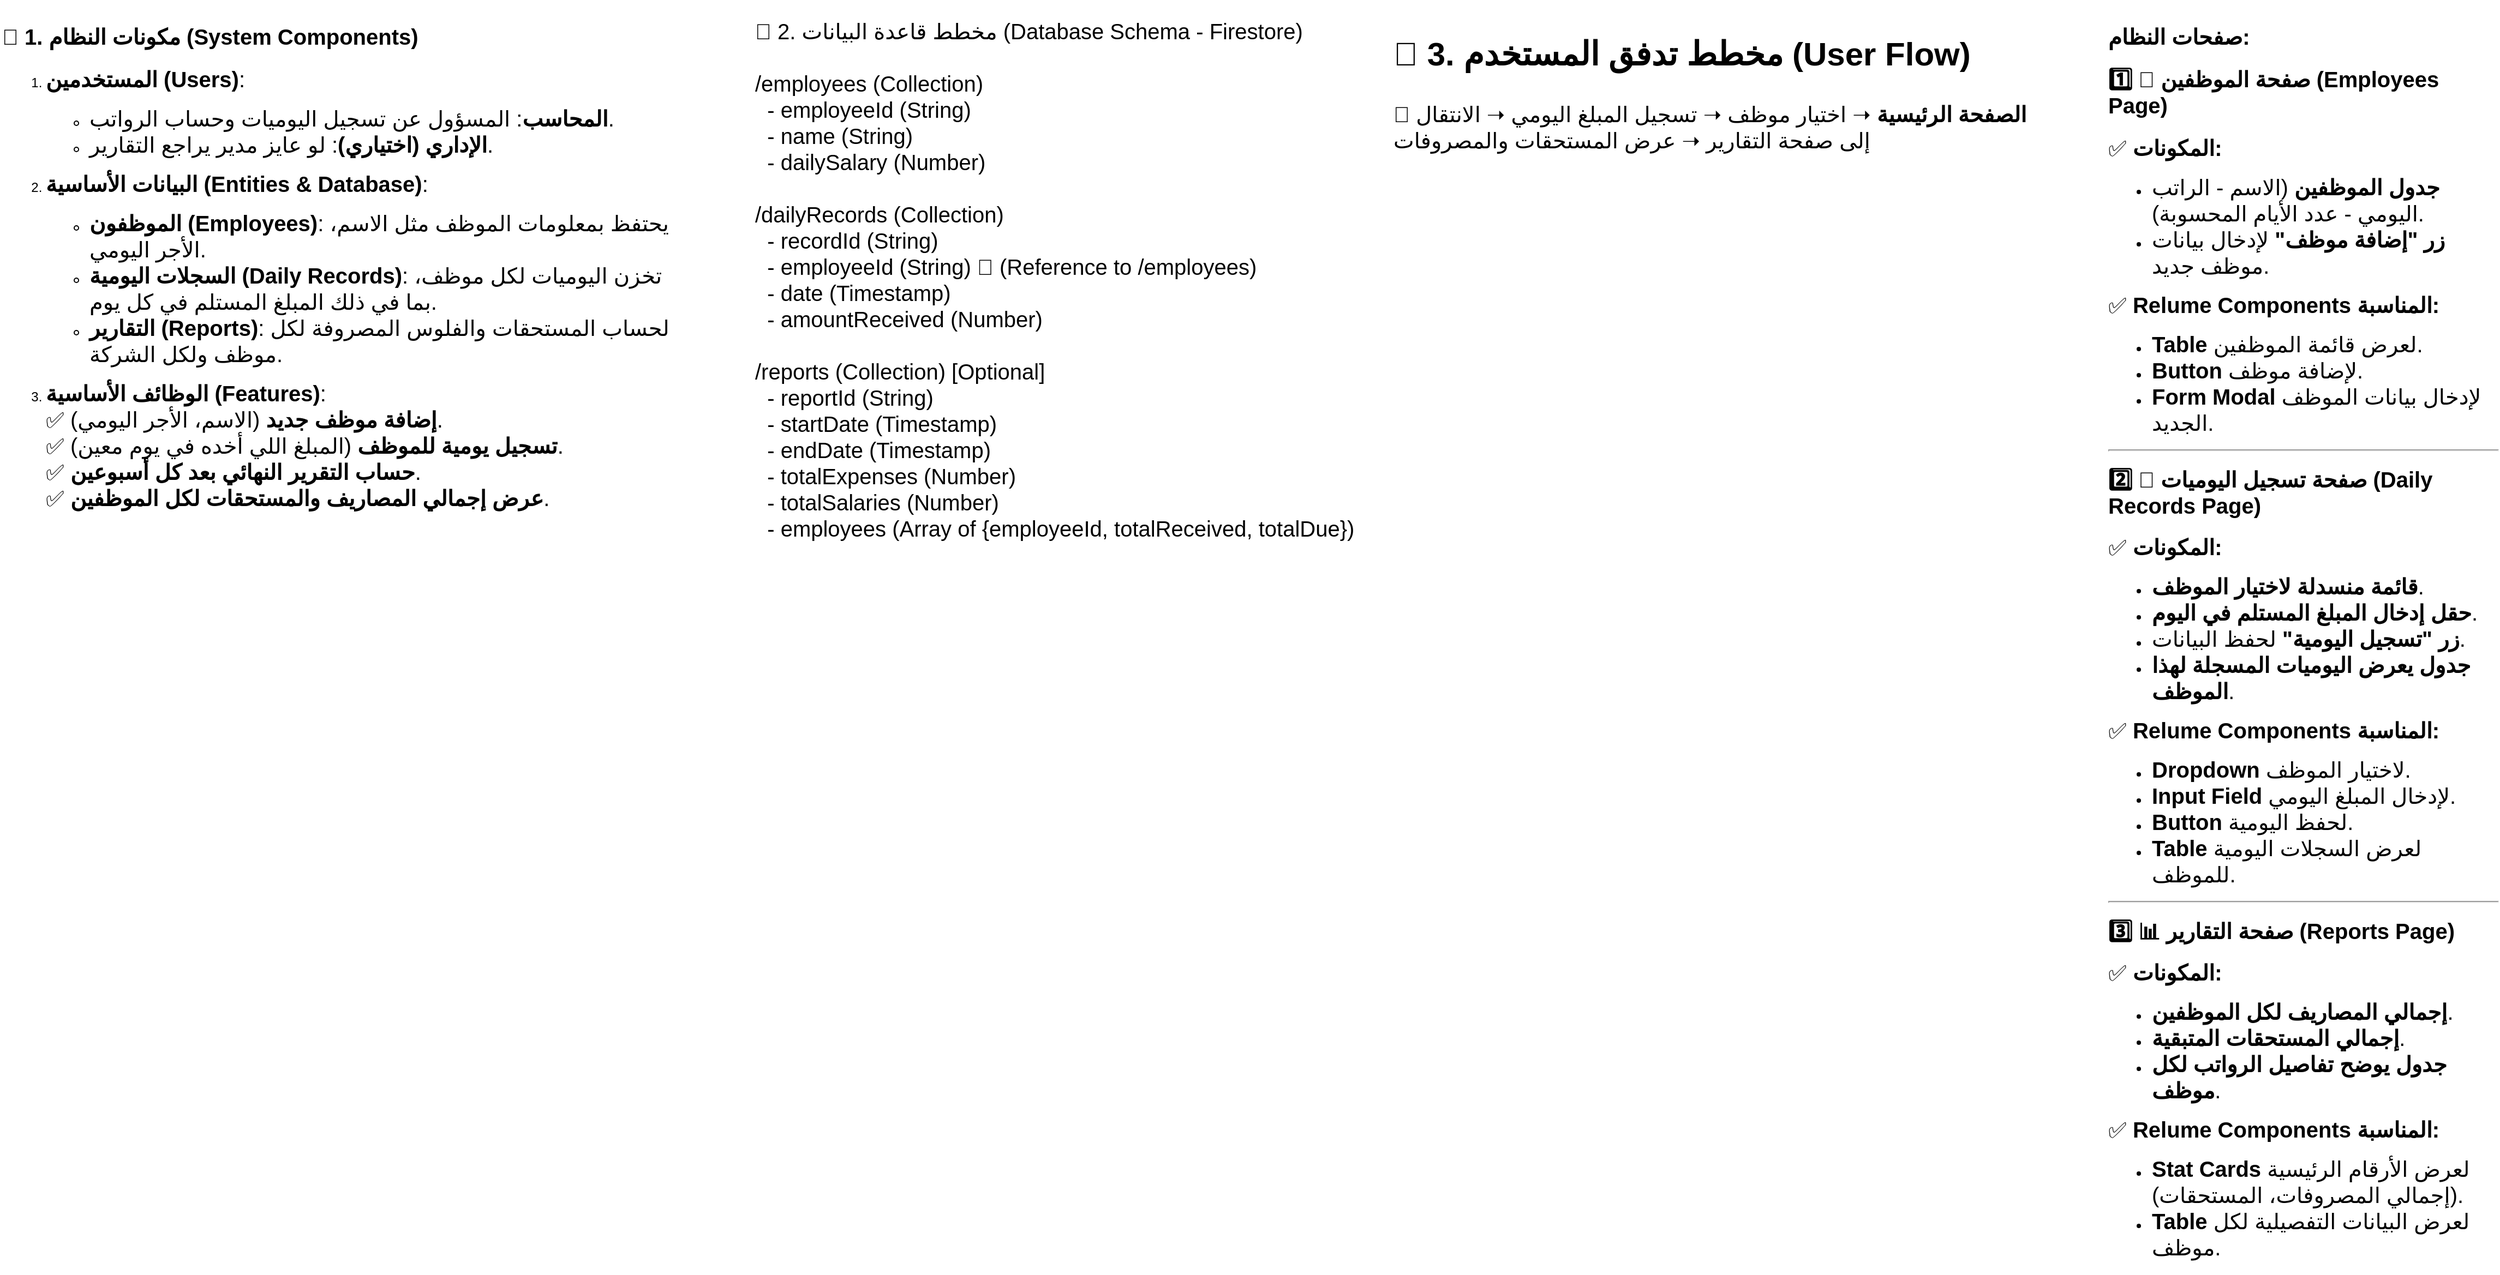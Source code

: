 <mxfile version="26.0.15">
  <diagram name="Page-1" id="oQL69W3khTOctAERyfO5">
    <mxGraphModel dx="1221" dy="599" grid="1" gridSize="10" guides="1" tooltips="1" connect="1" arrows="1" fold="1" page="1" pageScale="1" pageWidth="850" pageHeight="1100" math="0" shadow="0">
      <root>
        <mxCell id="0" />
        <mxCell id="1" parent="0" />
        <mxCell id="tFMe2BVRG-rV2HACEoZ4-1" value="&lt;h2 data-start=&quot;173&quot; data-end=&quot;219&quot;&gt;&lt;strong data-start=&quot;176&quot; data-end=&quot;219&quot;&gt;&lt;font style=&quot;font-size: 20px;&quot;&gt;📌 1. مكونات النظام (System Components)&lt;/font&gt;&lt;/strong&gt;&lt;/h2&gt;&lt;ol data-start=&quot;220&quot; data-end=&quot;945&quot;&gt;&lt;li data-start=&quot;220&quot; data-end=&quot;368&quot;&gt;&lt;p data-start=&quot;223&quot; data-end=&quot;248&quot;&gt;&lt;font style=&quot;font-size: 20px;&quot;&gt;&lt;strong data-start=&quot;223&quot; data-end=&quot;245&quot;&gt;المستخدمين (Users)&lt;/strong&gt;:&lt;/font&gt;&lt;/p&gt;&lt;ul data-start=&quot;252&quot; data-end=&quot;368&quot;&gt;&lt;li data-start=&quot;252&quot; data-end=&quot;309&quot;&gt;&lt;font style=&quot;font-size: 20px;&quot;&gt;&lt;strong data-start=&quot;254&quot; data-end=&quot;265&quot;&gt;المحاسب&lt;/strong&gt;: المسؤول عن تسجيل اليوميات وحساب الرواتب.&lt;/font&gt;&lt;/li&gt;&lt;li data-start=&quot;313&quot; data-end=&quot;368&quot;&gt;&lt;font style=&quot;font-size: 20px;&quot;&gt;&lt;strong data-start=&quot;315&quot; data-end=&quot;336&quot;&gt;الإداري (اختياري)&lt;/strong&gt;: لو عايز مدير يراجع التقارير.&lt;/font&gt;&lt;/li&gt;&lt;/ul&gt;&lt;/li&gt;&lt;li data-start=&quot;370&quot; data-end=&quot;690&quot;&gt;&lt;p data-start=&quot;373&quot; data-end=&quot;419&quot;&gt;&lt;font style=&quot;font-size: 20px;&quot;&gt;&lt;strong data-start=&quot;373&quot; data-end=&quot;416&quot;&gt;البيانات الأساسية (Entities &amp;amp; Database)&lt;/strong&gt;:&lt;/font&gt;&lt;/p&gt;&lt;ul data-start=&quot;423&quot; data-end=&quot;690&quot;&gt;&lt;li data-start=&quot;423&quot; data-end=&quot;499&quot;&gt;&lt;font style=&quot;font-size: 20px;&quot;&gt;&lt;strong data-start=&quot;425&quot; data-end=&quot;449&quot;&gt;الموظفون (Employees)&lt;/strong&gt;: يحتفظ بمعلومات الموظف مثل الاسم، الأجر اليومي.&lt;/font&gt;&lt;/li&gt;&lt;li data-start=&quot;503&quot; data-end=&quot;604&quot;&gt;&lt;font style=&quot;font-size: 20px;&quot;&gt;&lt;strong data-start=&quot;505&quot; data-end=&quot;540&quot;&gt;السجلات اليومية (Daily Records)&lt;/strong&gt;: تخزن اليوميات لكل موظف، بما في ذلك المبلغ المستلم في كل يوم.&lt;/font&gt;&lt;/li&gt;&lt;li data-start=&quot;608&quot; data-end=&quot;690&quot;&gt;&lt;font style=&quot;font-size: 20px;&quot;&gt;&lt;strong data-start=&quot;610&quot; data-end=&quot;632&quot;&gt;التقارير (Reports)&lt;/strong&gt;: لحساب المستحقات والفلوس المصروفة لكل موظف ولكل الشركة.&lt;/font&gt;&lt;/li&gt;&lt;/ul&gt;&lt;/li&gt;&lt;li data-start=&quot;692&quot; data-end=&quot;945&quot;&gt;&lt;p data-start=&quot;695&quot; data-end=&quot;945&quot;&gt;&lt;font style=&quot;font-size: 20px;&quot;&gt;&lt;strong data-start=&quot;695&quot; data-end=&quot;726&quot;&gt;الوظائف الأساسية (Features)&lt;/strong&gt;:&lt;br data-start=&quot;727&quot; data-end=&quot;730&quot;&gt;✅ &lt;strong data-start=&quot;735&quot; data-end=&quot;754&quot;&gt;إضافة موظف جديد&lt;/strong&gt; (الاسم، الأجر اليومي).&lt;br data-start=&quot;777&quot; data-end=&quot;780&quot;&gt;✅ &lt;strong data-start=&quot;785&quot; data-end=&quot;807&quot;&gt;تسجيل يومية للموظف&lt;/strong&gt; (المبلغ اللي أخده في يوم معين).&lt;br data-start=&quot;839&quot; data-end=&quot;842&quot;&gt;✅ &lt;strong data-start=&quot;847&quot; data-end=&quot;886&quot;&gt;حساب التقرير النهائي بعد كل أسبوعين&lt;/strong&gt;.&lt;br data-start=&quot;887&quot; data-end=&quot;890&quot;&gt;✅ &lt;strong data-start=&quot;895&quot; data-end=&quot;942&quot;&gt;عرض إجمالي المصاريف والمستحقات لكل الموظفين&lt;/strong&gt;.&lt;/font&gt;&lt;/p&gt;&lt;/li&gt;&lt;/ol&gt;" style="text;whiteSpace=wrap;html=1;" vertex="1" parent="1">
          <mxGeometry width="630" height="450" as="geometry" />
        </mxCell>
        <mxCell id="tFMe2BVRG-rV2HACEoZ4-2" value="📌 2. مخطط قاعدة البيانات (Database Schema - Firestore)&amp;nbsp;&lt;div&gt;&lt;br&gt;&lt;/div&gt;&lt;div&gt;&lt;div&gt;/employees (Collection)&lt;/div&gt;&lt;div&gt;&amp;nbsp; - employeeId (String)&lt;/div&gt;&lt;div&gt;&amp;nbsp; - name (String)&lt;/div&gt;&lt;div&gt;&amp;nbsp; - dailySalary (Number)&lt;/div&gt;&lt;div&gt;&lt;br&gt;&lt;/div&gt;&lt;div&gt;/dailyRecords (Collection)&lt;/div&gt;&lt;div&gt;&amp;nbsp; - recordId (String)&lt;/div&gt;&lt;div&gt;&amp;nbsp; - employeeId (String) 🔗 (Reference to /employees)&lt;/div&gt;&lt;div&gt;&amp;nbsp; - date (Timestamp)&lt;/div&gt;&lt;div&gt;&amp;nbsp; - amountReceived (Number)&lt;/div&gt;&lt;div&gt;&lt;br&gt;&lt;/div&gt;&lt;div&gt;/reports (Collection) [Optional]&lt;/div&gt;&lt;div&gt;&amp;nbsp; - reportId (String)&lt;/div&gt;&lt;div&gt;&amp;nbsp; - startDate (Timestamp)&lt;/div&gt;&lt;div&gt;&amp;nbsp; - endDate (Timestamp)&lt;/div&gt;&lt;div&gt;&amp;nbsp; - totalExpenses (Number)&lt;/div&gt;&lt;div&gt;&amp;nbsp; - totalSalaries (Number)&lt;/div&gt;&lt;div&gt;&amp;nbsp; - employees (Array of {employeeId, totalReceived, totalDue})&lt;/div&gt;&lt;/div&gt;&lt;div&gt;&lt;br&gt;&lt;/div&gt;" style="text;whiteSpace=wrap;html=1;fontSize=20;" vertex="1" parent="1">
          <mxGeometry x="690" y="10" width="570" height="510" as="geometry" />
        </mxCell>
        <mxCell id="tFMe2BVRG-rV2HACEoZ4-3" value="&lt;h2 data-start=&quot;96&quot; data-end=&quot;119&quot;&gt;&lt;strong data-start=&quot;99&quot; data-end=&quot;119&quot;&gt;&lt;font style=&quot;font-size: 20px;&quot;&gt; صفحات النظام:&lt;/font&gt;&lt;/strong&gt;&lt;/h2&gt;&lt;h3 data-start=&quot;120&quot; data-end=&quot;165&quot;&gt;&lt;font style=&quot;font-size: 20px;&quot;&gt;1️⃣ &lt;strong data-start=&quot;128&quot; data-end=&quot;165&quot;&gt;📄 صفحة الموظفين (Employees Page)&lt;/strong&gt;&lt;/font&gt;&lt;/h3&gt;&lt;p data-start=&quot;166&quot; data-end=&quot;183&quot;&gt;&lt;font style=&quot;font-size: 20px;&quot;&gt;✅ &lt;strong data-start=&quot;168&quot; data-end=&quot;181&quot;&gt;المكونات:&lt;/strong&gt;&lt;/font&gt;&lt;/p&gt;&lt;ul data-start=&quot;184&quot; data-end=&quot;301&quot;&gt;&lt;li data-start=&quot;184&quot; data-end=&quot;252&quot;&gt;&lt;font style=&quot;font-size: 20px;&quot;&gt;&lt;strong data-start=&quot;186&quot; data-end=&quot;203&quot;&gt;جدول الموظفين&lt;/strong&gt; (الاسم - الراتب اليومي - عدد الأيام المحسوبة).&lt;/font&gt;&lt;/li&gt;&lt;li data-start=&quot;253&quot; data-end=&quot;301&quot;&gt;&lt;font style=&quot;font-size: 20px;&quot;&gt;&lt;strong data-start=&quot;255&quot; data-end=&quot;274&quot;&gt;زر &quot;إضافة موظف&quot;&lt;/strong&gt; لإدخال بيانات موظف جديد.&lt;/font&gt;&lt;/li&gt;&lt;/ul&gt;&lt;p data-start=&quot;303&quot; data-end=&quot;338&quot;&gt;&lt;font style=&quot;font-size: 20px;&quot;&gt;✅ &lt;strong data-start=&quot;305&quot; data-end=&quot;336&quot;&gt;Relume Components المناسبة:&lt;/strong&gt;&lt;/font&gt;&lt;/p&gt;&lt;ul data-start=&quot;339&quot; data-end=&quot;447&quot;&gt;&lt;li data-start=&quot;339&quot; data-end=&quot;373&quot;&gt;&lt;font style=&quot;font-size: 20px;&quot;&gt;&lt;strong data-start=&quot;341&quot; data-end=&quot;350&quot;&gt;Table&lt;/strong&gt; لعرض قائمة الموظفين.&lt;/font&gt;&lt;/li&gt;&lt;li data-start=&quot;374&quot; data-end=&quot;401&quot;&gt;&lt;font style=&quot;font-size: 20px;&quot;&gt;&lt;strong data-start=&quot;376&quot; data-end=&quot;386&quot;&gt;Button&lt;/strong&gt; لإضافة موظف.&lt;/font&gt;&lt;/li&gt;&lt;li data-start=&quot;402&quot; data-end=&quot;447&quot;&gt;&lt;font style=&quot;font-size: 20px;&quot;&gt;&lt;strong data-start=&quot;404&quot; data-end=&quot;418&quot;&gt;Form Modal&lt;/strong&gt; لإدخال بيانات الموظف الجديد.&lt;/font&gt;&lt;/li&gt;&lt;/ul&gt;&lt;hr data-start=&quot;449&quot; data-end=&quot;452&quot;&gt;&lt;h3 data-start=&quot;454&quot; data-end=&quot;509&quot;&gt;&lt;font style=&quot;font-size: 20px;&quot;&gt;2️⃣ &lt;strong data-start=&quot;462&quot; data-end=&quot;509&quot;&gt;📝 صفحة تسجيل اليوميات (Daily Records Page)&lt;/strong&gt;&lt;/font&gt;&lt;/h3&gt;&lt;p data-start=&quot;510&quot; data-end=&quot;527&quot;&gt;&lt;font style=&quot;font-size: 20px;&quot;&gt;✅ &lt;strong data-start=&quot;512&quot; data-end=&quot;525&quot;&gt;المكونات:&lt;/strong&gt;&lt;/font&gt;&lt;/p&gt;&lt;ul data-start=&quot;528&quot; data-end=&quot;697&quot;&gt;&lt;li data-start=&quot;528&quot; data-end=&quot;564&quot;&gt;&lt;font style=&quot;font-size: 20px;&quot;&gt;&lt;strong data-start=&quot;530&quot; data-end=&quot;561&quot;&gt;قائمة منسدلة لاختيار الموظف&lt;/strong&gt;.&lt;/font&gt;&lt;/li&gt;&lt;li data-start=&quot;565&quot; data-end=&quot;607&quot;&gt;&lt;font style=&quot;font-size: 20px;&quot;&gt;&lt;strong data-start=&quot;567&quot; data-end=&quot;604&quot;&gt;حقل إدخال المبلغ المستلم في اليوم&lt;/strong&gt;.&lt;/font&gt;&lt;/li&gt;&lt;li data-start=&quot;608&quot; data-end=&quot;649&quot;&gt;&lt;font style=&quot;font-size: 20px;&quot;&gt;&lt;strong data-start=&quot;610&quot; data-end=&quot;632&quot;&gt;زر &quot;تسجيل اليومية&quot;&lt;/strong&gt; لحفظ البيانات.&lt;/font&gt;&lt;/li&gt;&lt;li data-start=&quot;650&quot; data-end=&quot;697&quot;&gt;&lt;font style=&quot;font-size: 20px;&quot;&gt;&lt;strong data-start=&quot;652&quot; data-end=&quot;694&quot;&gt;جدول يعرض اليوميات المسجلة لهذا الموظف&lt;/strong&gt;.&lt;/font&gt;&lt;/li&gt;&lt;/ul&gt;&lt;p data-start=&quot;699&quot; data-end=&quot;734&quot;&gt;&lt;font style=&quot;font-size: 20px;&quot;&gt;✅ &lt;strong data-start=&quot;701&quot; data-end=&quot;732&quot;&gt;Relume Components المناسبة:&lt;/strong&gt;&lt;/font&gt;&lt;/p&gt;&lt;ul data-start=&quot;735&quot; data-end=&quot;879&quot;&gt;&lt;li data-start=&quot;735&quot; data-end=&quot;767&quot;&gt;&lt;font style=&quot;font-size: 20px;&quot;&gt;&lt;strong data-start=&quot;737&quot; data-end=&quot;749&quot;&gt;Dropdown&lt;/strong&gt; لاختيار الموظف.&lt;/font&gt;&lt;/li&gt;&lt;li data-start=&quot;768&quot; data-end=&quot;809&quot;&gt;&lt;font style=&quot;font-size: 20px;&quot;&gt;&lt;strong data-start=&quot;770&quot; data-end=&quot;785&quot;&gt;Input Field&lt;/strong&gt; لإدخال المبلغ اليومي.&lt;/font&gt;&lt;/li&gt;&lt;li data-start=&quot;810&quot; data-end=&quot;838&quot;&gt;&lt;font style=&quot;font-size: 20px;&quot;&gt;&lt;strong data-start=&quot;812&quot; data-end=&quot;822&quot;&gt;Button&lt;/strong&gt; لحفظ اليومية.&lt;/font&gt;&lt;/li&gt;&lt;li data-start=&quot;839&quot; data-end=&quot;879&quot;&gt;&lt;font style=&quot;font-size: 20px;&quot;&gt;&lt;strong data-start=&quot;841&quot; data-end=&quot;850&quot;&gt;Table&lt;/strong&gt; لعرض السجلات اليومية للموظف.&lt;/font&gt;&lt;/li&gt;&lt;/ul&gt;&lt;hr data-start=&quot;881&quot; data-end=&quot;884&quot;&gt;&lt;h3 data-start=&quot;886&quot; data-end=&quot;929&quot;&gt;&lt;font style=&quot;font-size: 20px;&quot;&gt;3️⃣ &lt;strong data-start=&quot;894&quot; data-end=&quot;929&quot;&gt;📊 صفحة التقارير (Reports Page)&lt;/strong&gt;&lt;/font&gt;&lt;/h3&gt;&lt;p data-start=&quot;930&quot; data-end=&quot;947&quot;&gt;&lt;font style=&quot;font-size: 20px;&quot;&gt;✅ &lt;strong data-start=&quot;932&quot; data-end=&quot;945&quot;&gt;المكونات:&lt;/strong&gt;&lt;/font&gt;&lt;/p&gt;&lt;ul data-start=&quot;948&quot; data-end=&quot;1063&quot;&gt;&lt;li data-start=&quot;948&quot; data-end=&quot;985&quot;&gt;&lt;font style=&quot;font-size: 20px;&quot;&gt;&lt;strong data-start=&quot;950&quot; data-end=&quot;982&quot;&gt;إجمالي المصاريف لكل الموظفين&lt;/strong&gt;.&lt;/font&gt;&lt;/li&gt;&lt;li data-start=&quot;986&quot; data-end=&quot;1020&quot;&gt;&lt;font style=&quot;font-size: 20px;&quot;&gt;&lt;strong data-start=&quot;988&quot; data-end=&quot;1017&quot;&gt;إجمالي المستحقات المتبقية&lt;/strong&gt;.&lt;/font&gt;&lt;/li&gt;&lt;li data-start=&quot;1021&quot; data-end=&quot;1063&quot;&gt;&lt;font style=&quot;font-size: 20px;&quot;&gt;&lt;strong data-start=&quot;1023&quot; data-end=&quot;1060&quot;&gt;جدول يوضح تفاصيل الرواتب لكل موظف&lt;/strong&gt;.&lt;/font&gt;&lt;/li&gt;&lt;/ul&gt;&lt;p data-start=&quot;1065&quot; data-end=&quot;1100&quot;&gt;&lt;font style=&quot;font-size: 20px;&quot;&gt;✅ &lt;strong data-start=&quot;1067&quot; data-end=&quot;1098&quot;&gt;Relume Components المناسبة:&lt;/strong&gt;&lt;/font&gt;&lt;/p&gt;&lt;ul data-start=&quot;1101&quot; data-end=&quot;1220&quot;&gt;&lt;li data-start=&quot;1101&quot; data-end=&quot;1172&quot;&gt;&lt;font style=&quot;font-size: 20px;&quot;&gt;&lt;strong data-start=&quot;1103&quot; data-end=&quot;1117&quot;&gt;Stat Cards&lt;/strong&gt; لعرض الأرقام الرئيسية (إجمالي المصروفات، المستحقات).&lt;/font&gt;&lt;/li&gt;&lt;li data-start=&quot;1173&quot; data-end=&quot;1220&quot;&gt;&lt;font style=&quot;font-size: 20px;&quot;&gt;&lt;strong data-start=&quot;1175&quot; data-end=&quot;1184&quot;&gt;Table&lt;/strong&gt; لعرض البيانات التفصيلية لكل موظف.&lt;/font&gt;&lt;/li&gt;&lt;/ul&gt;" style="text;whiteSpace=wrap;html=1;" vertex="1" parent="1">
          <mxGeometry x="1930" width="360" height="690" as="geometry" />
        </mxCell>
        <mxCell id="tFMe2BVRG-rV2HACEoZ4-4" value="&lt;h2 data-end=&quot;1538&quot; data-start=&quot;1495&quot;&gt;&lt;strong data-end=&quot;1538&quot; data-start=&quot;1498&quot;&gt;📌 3. مخطط تدفق المستخدم (User Flow)&lt;/strong&gt;&lt;/h2&gt;&lt;p data-end=&quot;1655&quot; data-start=&quot;1539&quot;&gt;📍 &lt;strong data-end=&quot;1561&quot; data-start=&quot;1542&quot;&gt;الصفحة الرئيسية&lt;/strong&gt; ➝ اختيار موظف ➝ تسجيل المبلغ اليومي ➝ الانتقال إلى صفحة التقارير ➝ عرض المستحقات والمصروفات&lt;/p&gt;" style="text;whiteSpace=wrap;html=1;fontSize=20;" vertex="1" parent="1">
          <mxGeometry x="1275" width="615" height="170" as="geometry" />
        </mxCell>
      </root>
    </mxGraphModel>
  </diagram>
</mxfile>
